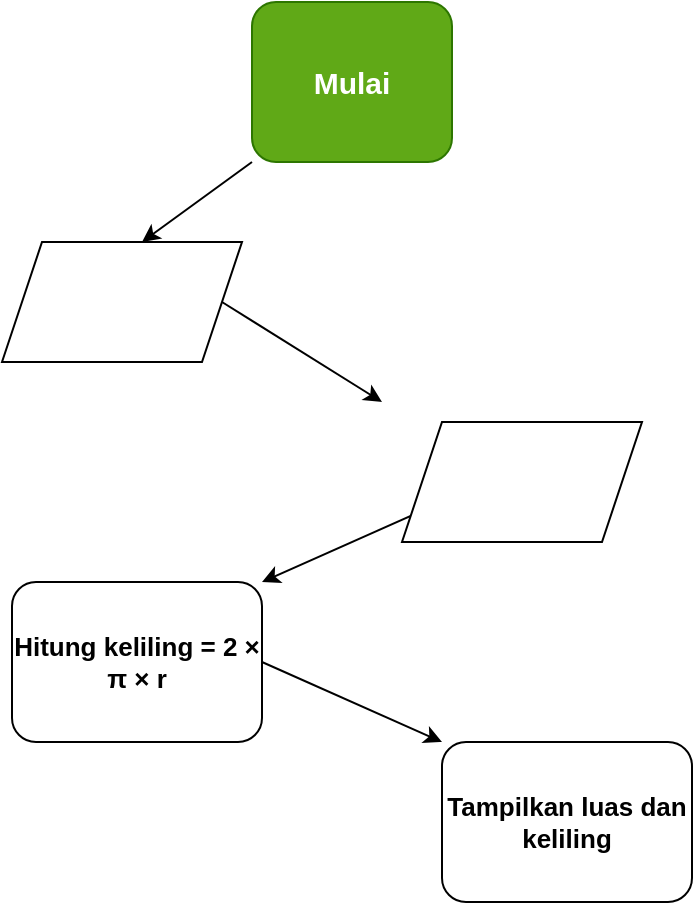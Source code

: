 <mxfile>
    <diagram id="PBkB9aCxZFq9yCIlvGVM" name="Page-1">
        <mxGraphModel dx="864" dy="629" grid="1" gridSize="10" guides="1" tooltips="1" connect="1" arrows="1" fold="1" page="1" pageScale="1" pageWidth="850" pageHeight="1100" math="0" shadow="0">
            <root>
                <mxCell id="0"/>
                <mxCell id="1" parent="0"/>
                <mxCell id="2" value="&lt;b&gt;&lt;font style=&quot;font-size: 15px;&quot;&gt;Mulai&lt;/font&gt;&lt;/b&gt;" style="rounded=1;whiteSpace=wrap;html=1;fillColor=#60a917;fontColor=#ffffff;strokeColor=#2D7600;" parent="1" vertex="1">
                    <mxGeometry x="375" y="40" width="100" height="80" as="geometry"/>
                </mxCell>
                <mxCell id="4" value="" style="endArrow=classic;html=1;exitX=0;exitY=1;exitDx=0;exitDy=0;" parent="1" source="2" edge="1">
                    <mxGeometry width="50" height="50" relative="1" as="geometry">
                        <mxPoint x="400" y="360" as="sourcePoint"/>
                        <mxPoint x="320" y="160" as="targetPoint"/>
                    </mxGeometry>
                </mxCell>
                <mxCell id="7" value="" style="endArrow=classic;html=1;exitX=1;exitY=0.5;exitDx=0;exitDy=0;" parent="1" edge="1" source="12">
                    <mxGeometry width="50" height="50" relative="1" as="geometry">
                        <mxPoint x="377" y="210" as="sourcePoint"/>
                        <mxPoint x="440" y="240" as="targetPoint"/>
                        <Array as="points"/>
                    </mxGeometry>
                </mxCell>
                <mxCell id="8" value="&lt;b&gt;&lt;font style=&quot;font-size: 13px;&quot;&gt;Hitung keliling = 2 × π × r&lt;/font&gt;&lt;/b&gt;" style="rounded=1;whiteSpace=wrap;html=1;" parent="1" vertex="1">
                    <mxGeometry x="255" y="330" width="125" height="80" as="geometry"/>
                </mxCell>
                <mxCell id="9" value="&lt;b&gt;&lt;font style=&quot;font-size: 13px;&quot;&gt;Tampilkan luas dan keliling&lt;/font&gt;&lt;/b&gt;" style="rounded=1;whiteSpace=wrap;html=1;" parent="1" vertex="1">
                    <mxGeometry x="470" y="410" width="125" height="80" as="geometry"/>
                </mxCell>
                <mxCell id="10" value="" style="endArrow=classic;html=1;entryX=1;entryY=0;entryDx=0;entryDy=0;" parent="1" target="8" edge="1">
                    <mxGeometry width="50" height="50" relative="1" as="geometry">
                        <mxPoint x="470" y="290" as="sourcePoint"/>
                        <mxPoint x="390" y="370" as="targetPoint"/>
                    </mxGeometry>
                </mxCell>
                <mxCell id="11" value="" style="endArrow=classic;html=1;entryX=0;entryY=0;entryDx=0;entryDy=0;exitX=1;exitY=0.5;exitDx=0;exitDy=0;" parent="1" source="8" target="9" edge="1">
                    <mxGeometry width="50" height="50" relative="1" as="geometry">
                        <mxPoint x="390" y="390" as="sourcePoint"/>
                        <mxPoint x="440" y="340" as="targetPoint"/>
                    </mxGeometry>
                </mxCell>
                <mxCell id="12" value="" style="shape=parallelogram;perimeter=parallelogramPerimeter;whiteSpace=wrap;html=1;fixedSize=1;" vertex="1" parent="1">
                    <mxGeometry x="250" y="160" width="120" height="60" as="geometry"/>
                </mxCell>
                <mxCell id="13" value="" style="shape=parallelogram;perimeter=parallelogramPerimeter;whiteSpace=wrap;html=1;fixedSize=1;" vertex="1" parent="1">
                    <mxGeometry x="450" y="250" width="120" height="60" as="geometry"/>
                </mxCell>
            </root>
        </mxGraphModel>
    </diagram>
</mxfile>